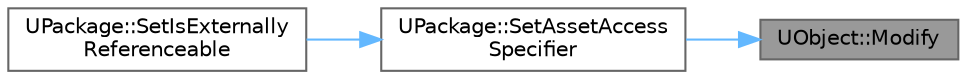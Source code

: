 digraph "UObject::Modify"
{
 // INTERACTIVE_SVG=YES
 // LATEX_PDF_SIZE
  bgcolor="transparent";
  edge [fontname=Helvetica,fontsize=10,labelfontname=Helvetica,labelfontsize=10];
  node [fontname=Helvetica,fontsize=10,shape=box,height=0.2,width=0.4];
  rankdir="RL";
  Node1 [id="Node000001",label="UObject::Modify",height=0.2,width=0.4,color="gray40", fillcolor="grey60", style="filled", fontcolor="black",tooltip="Note that the object will be modified."];
  Node1 -> Node2 [id="edge1_Node000001_Node000002",dir="back",color="steelblue1",style="solid",tooltip=" "];
  Node2 [id="Node000002",label="UPackage::SetAssetAccess\lSpecifier",height=0.2,width=0.4,color="grey40", fillcolor="white", style="filled",URL="$da/d4a/classUPackage.html#ad7d700c11699d0ac218c96481e52c086",tooltip="Sets how the package can be referenced from other plugins and mount points."];
  Node2 -> Node3 [id="edge2_Node000002_Node000003",dir="back",color="steelblue1",style="solid",tooltip=" "];
  Node3 [id="Node000003",label="UPackage::SetIsExternally\lReferenceable",height=0.2,width=0.4,color="grey40", fillcolor="white", style="filled",URL="$da/d4a/classUPackage.html#a1c29c28b9fc243d4db6f1d7efa04fc3b",tooltip="Sets whether or not the package is ExternallyReferenceable by all plugins and mount points."];
}
